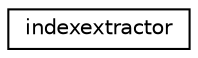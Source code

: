 digraph "Graphical Class Hierarchy"
{
  edge [fontname="Helvetica",fontsize="10",labelfontname="Helvetica",labelfontsize="10"];
  node [fontname="Helvetica",fontsize="10",shape=record];
  rankdir="LR";
  Node1 [label="indexextractor",height=0.2,width=0.4,color="black", fillcolor="white", style="filled",URL="$classindexextractor.html"];
}
